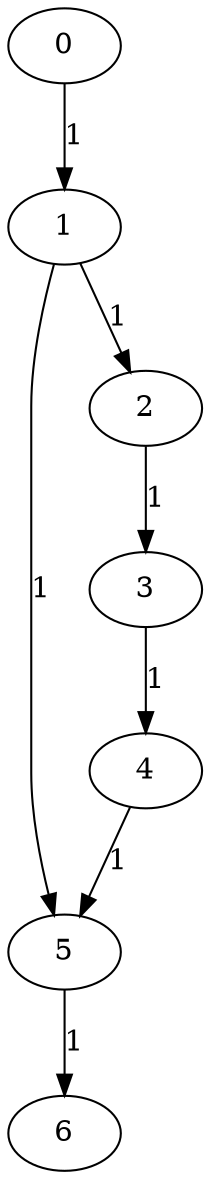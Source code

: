 digraph G {
    dpi = 300;
    6 [ color = "", style = "", label="6"];
    5 [ color = "", style = "", label="5"];
    4 [ color = "", style = "", label="4"];
    3 [ color = "", style = "", label="3"];
    2 [ color = "", style = "", label="2"];
    1 [ color = "", style = "", label="1"];
    0 [ color = "", style = "", label="0"];

    5 -> 6 [label="1", color = "", style = ""];
    4 -> 5 [label="1", color = "", style = ""];
    3 -> 4 [label="1", color = "", style = ""];
    2 -> 3 [label="1", color = "", style = ""];
    1 -> 5 [label="1", color = "", style = ""];
    1 -> 2 [label="1", color = "", style = ""];
    0 -> 1 [label="1", color = "", style = ""];
}
